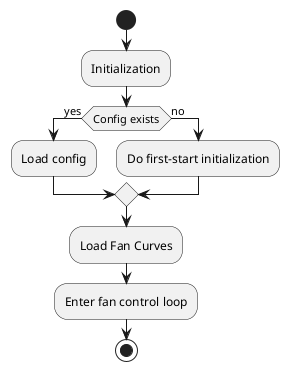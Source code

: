 @startuml

start
:Initialization;

if (Config exists) then (yes)
  :Load config;
else (no)
  :Do first-start initialization;
endif

:Load Fan Curves;
:Enter fan control loop;

stop

@enduml
